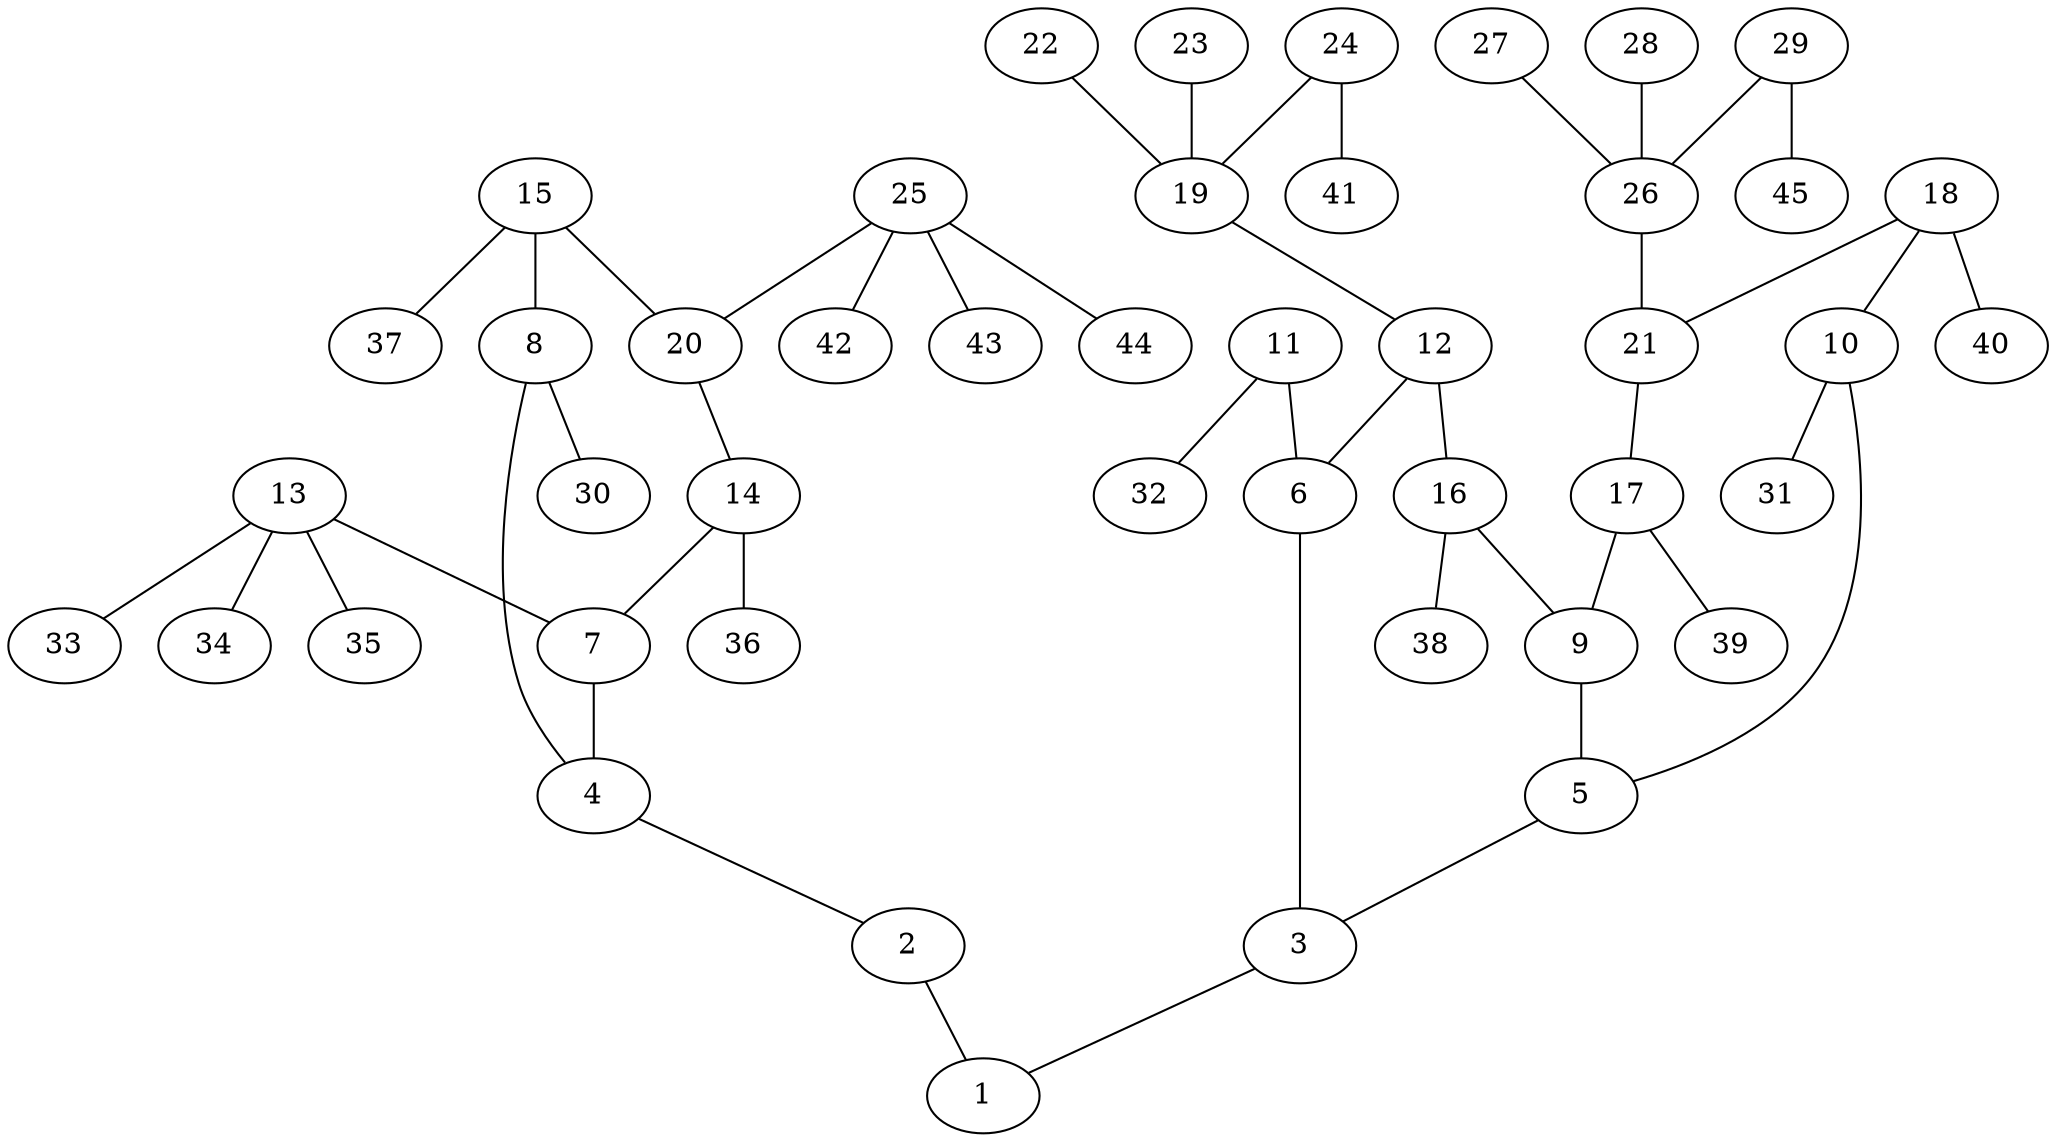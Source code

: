 graph molecule_4011 {
	1	 [chem=N];
	2	 [chem=N];
	2 -- 1	 [valence=2];
	3	 [chem=C];
	3 -- 1	 [valence=1];
	4	 [chem=C];
	4 -- 2	 [valence=1];
	5	 [chem=C];
	5 -- 3	 [valence=2];
	6	 [chem=C];
	6 -- 3	 [valence=1];
	7	 [chem=C];
	7 -- 4	 [valence=2];
	8	 [chem=C];
	8 -- 4	 [valence=1];
	30	 [chem=H];
	8 -- 30	 [valence=1];
	9	 [chem=C];
	9 -- 5	 [valence=1];
	10	 [chem=C];
	10 -- 5	 [valence=1];
	31	 [chem=H];
	10 -- 31	 [valence=1];
	11	 [chem=O];
	11 -- 6	 [valence=1];
	32	 [chem=H];
	11 -- 32	 [valence=1];
	12	 [chem=C];
	12 -- 6	 [valence=2];
	16	 [chem=C];
	12 -- 16	 [valence=1];
	13	 [chem=C];
	13 -- 7	 [valence=1];
	33	 [chem=H];
	13 -- 33	 [valence=1];
	34	 [chem=H];
	13 -- 34	 [valence=1];
	35	 [chem=H];
	13 -- 35	 [valence=1];
	14	 [chem=C];
	14 -- 7	 [valence=1];
	36	 [chem=H];
	14 -- 36	 [valence=1];
	15	 [chem=C];
	15 -- 8	 [valence=2];
	20	 [chem=C];
	15 -- 20	 [valence=1];
	37	 [chem=H];
	15 -- 37	 [valence=1];
	16 -- 9	 [valence=2];
	38	 [chem=H];
	16 -- 38	 [valence=1];
	17	 [chem=C];
	17 -- 9	 [valence=1];
	39	 [chem=H];
	17 -- 39	 [valence=1];
	18	 [chem=C];
	18 -- 10	 [valence=2];
	21	 [chem=C];
	18 -- 21	 [valence=1];
	40	 [chem=H];
	18 -- 40	 [valence=1];
	19	 [chem=S];
	19 -- 12	 [valence=1];
	20 -- 14	 [valence=2];
	21 -- 17	 [valence=2];
	22	 [chem=O];
	22 -- 19	 [valence=2];
	23	 [chem=O];
	23 -- 19	 [valence=2];
	24	 [chem=O];
	24 -- 19	 [valence=1];
	41	 [chem=H];
	24 -- 41	 [valence=1];
	25	 [chem=C];
	25 -- 20	 [valence=1];
	42	 [chem=H];
	25 -- 42	 [valence=1];
	43	 [chem=H];
	25 -- 43	 [valence=1];
	44	 [chem=H];
	25 -- 44	 [valence=1];
	26	 [chem=S];
	26 -- 21	 [valence=1];
	27	 [chem=O];
	27 -- 26	 [valence=2];
	28	 [chem=O];
	28 -- 26	 [valence=2];
	29	 [chem=O];
	29 -- 26	 [valence=1];
	45	 [chem=H];
	29 -- 45	 [valence=1];
}
